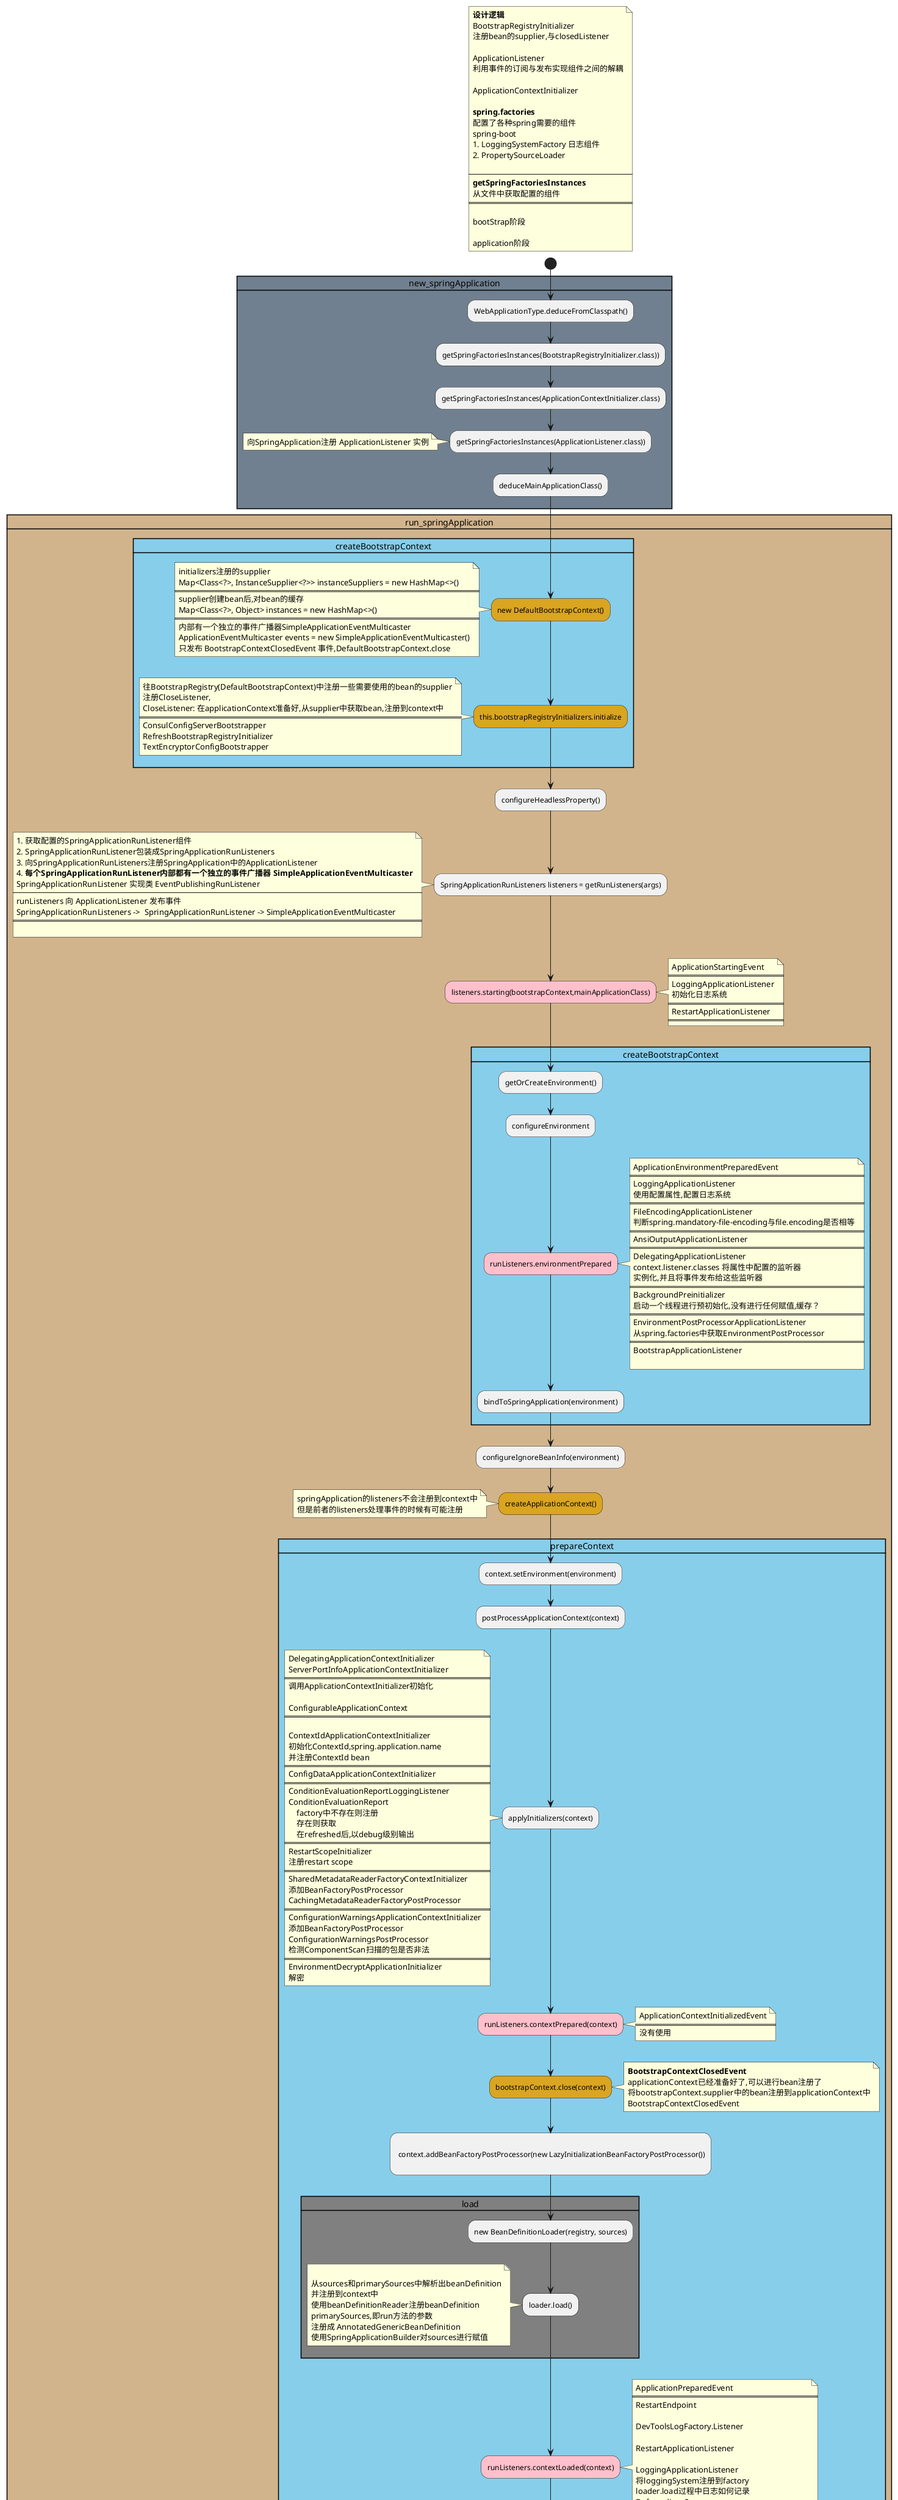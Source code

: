 @startuml
'https://plantuml.com/activity-diagram-beta

floating note
**设计逻辑**
BootstrapRegistryInitializer
注册bean的supplier,与closedListener

ApplicationListener
利用事件的订阅与发布实现组件之间的解耦

ApplicationContextInitializer

**spring.factories**
配置了各种spring需要的组件
spring-boot
#LoggingSystemFactory 日志组件
#PropertySourceLoader

----
**getSpringFactoriesInstances**
从文件中获取配置的组件
====

bootStrap阶段

application阶段
end note


start



card new_springApplication #SlateGray {

    :WebApplicationType.deduceFromClasspath();

    :getSpringFactoriesInstances(BootstrapRegistryInitializer.class));

    :getSpringFactoriesInstances(ApplicationContextInitializer.class);

    :getSpringFactoriesInstances(ApplicationListener.class));
    note
    向SpringApplication注册 ApplicationListener 实例
    end note

    :deduceMainApplicationClass();
}


card run_springApplication #tan {
    card createBootstrapContext #skyblue{
        #GoldenRod:new DefaultBootstrapContext();
        note
        initializers注册的supplier
        Map<Class<?>, InstanceSupplier<?>> instanceSuppliers = new HashMap<>()
        ====
        supplier创建bean后,对bean的缓存
        Map<Class<?>, Object> instances = new HashMap<>()
        ====
        内部有一个独立的事件广播器SimpleApplicationEventMulticaster
        ApplicationEventMulticaster events = new SimpleApplicationEventMulticaster()
        只发布 BootstrapContextClosedEvent 事件,DefaultBootstrapContext.close
        end note
        #GoldenRod:this.bootstrapRegistryInitializers.initialize;
        note
        往BootstrapRegistry(DefaultBootstrapContext)中注册一些需要使用的bean的supplier
        注册CloseListener,
        CloseListener: 在applicationContext准备好,从supplier中获取bean,注册到context中
        ====
        ConsulConfigServerBootstrapper
        RefreshBootstrapRegistryInitializer
        TextEncryptorConfigBootstrapper
        end note
    }

    :configureHeadlessProperty();

    :SpringApplicationRunListeners listeners = getRunListeners(args);
    note
    # 获取配置的SpringApplicationRunListener组件
    # SpringApplicationRunListener包装成SpringApplicationRunListeners
    # 向SpringApplicationRunListeners注册SpringApplication中的ApplicationListener
    # **每个SpringApplicationRunListener内部都有一个独立的事件广播器 SimpleApplicationEventMulticaster**
    SpringApplicationRunListener 实现类 EventPublishingRunListener
    ----
    runListeners 向 ApplicationListener 发布事件
    SpringApplicationRunListeners ->  SpringApplicationRunListener -> SimpleApplicationEventMulticaster
    ====

    end note

    #pink:listeners.starting(bootstrapContext,mainApplicationClass);
    note right
    ApplicationStartingEvent
    ====
    LoggingApplicationListener
    初始化日志系统
    ====
    RestartApplicationListener
    ====
    end note

    card createBootstrapContext #skyblue{
        :getOrCreateEnvironment();
        :configureEnvironment;
        #pink:runListeners.environmentPrepared;
        note right
        ApplicationEnvironmentPreparedEvent
        ====
        LoggingApplicationListener
        使用配置属性,配置日志系统
        ====
        FileEncodingApplicationListener
        判断spring.mandatory-file-encoding与file.encoding是否相等
        ====
        AnsiOutputApplicationListener
        ====
        DelegatingApplicationListener
        context.listener.classes 将属性中配置的监听器
        实例化,并且将事件发布给这些监听器
        ====
        BackgroundPreinitializer
        启动一个线程进行预初始化,没有进行任何赋值,缓存？
        ====
        EnvironmentPostProcessorApplicationListener
        从spring.factories中获取EnvironmentPostProcessor
        ====
        BootstrapApplicationListener

        end note
        :bindToSpringApplication(environment);
    }

    :configureIgnoreBeanInfo(environment);

    #GoldenRod:createApplicationContext();
    note
    springApplication的listeners不会注册到context中
    但是前者的listeners处理事件的时候有可能注册
    end note

    card prepareContext #skyblue{
        :context.setEnvironment(environment);
        :postProcessApplicationContext(context);
        :applyInitializers(context);
        note
        DelegatingApplicationContextInitializer
        ServerPortInfoApplicationContextInitializer
        ====
        调用ApplicationContextInitializer初始化

        ConfigurableApplicationContext
        ====

        ContextIdApplicationContextInitializer
        初始化ContextId,spring.application.name
        并注册ContextId bean
        ====
        ConfigDataApplicationContextInitializer
        ====
        ConditionEvaluationReportLoggingListener
        ConditionEvaluationReport
            factory中不存在则注册
            存在则获取
            在refreshed后,以debug级别输出
        ====
        RestartScopeInitializer
        注册restart scope
        ====
        SharedMetadataReaderFactoryContextInitializer
        添加BeanFactoryPostProcessor
        CachingMetadataReaderFactoryPostProcessor
        ====
        ConfigurationWarningsApplicationContextInitializer
        添加BeanFactoryPostProcessor
        ConfigurationWarningsPostProcessor
        检测ComponentScan扫描的包是否非法
        ====
        EnvironmentDecryptApplicationInitializer
        解密
        end note

        #pink:runListeners.contextPrepared(context);
        note right
        ApplicationContextInitializedEvent
        ====
        没有使用
        end note

        #GoldenRod:bootstrapContext.close(context);
        note right
        **BootstrapContextClosedEvent**
        applicationContext已经准备好了,可以进行bean注册了
        将bootstrapContext.supplier中的bean注册到applicationContext中
        BootstrapContextClosedEvent
        end note

        :
         context.addBeanFactoryPostProcessor(new LazyInitializationBeanFactoryPostProcessor())
        ;
        card load #gray {
            :new BeanDefinitionLoader(registry, sources);
            :loader.load();
            note

            从sources和primarySources中解析出beanDefinition
            并注册到context中
            使用beanDefinitionReader注册beanDefinition
            primarySources,即run方法的参数
            注册成 AnnotatedGenericBeanDefinition
            使用SpringApplicationBuilder对sources进行赋值
            end note
        }
        #pink:runListeners.contextLoaded(context);
        note right
        ApplicationPreparedEvent
        ====
        RestartEndpoint

        DevToolsLogFactory.Listener

        RestartApplicationListener

        LoggingApplicationListener
        将loggingSystem注册到factory
        loader.load过程中日志如何记录
        DeferredLog ?
        ====
        ConfigDataContextRefresher
        ====
        EnvironmentPostProcessorApplicationListener

        end note
    }
    #GoldenRod:refreshContext(context);
    note
    注册SpringApplicationShutdownHook
    调用applicationContext.refresh方法
    end note

    #pink:runListeners.started(context, timeTakenToStartup);
    note right
    **ApplicationStartedEvent**
    ====
    StartupTimeMetricsListener
    统计
    ====
    TomcatMetricsBinder

    ----
    **AvailabilityChangeEvent**
    略过
    ====

    end note

    :callRunners(context, applicationArguments);
    note
    调用以下2个runner,并且前面的优先调用
    ApplicationRunner.class
    CommandLineRunner.class
    end note

    #pink:runListeners.ready(context, timeTakenToReady);
    note right
    ApplicationReadyEvent
    ====
    StartupTimeMetricsListener
    ====
    ConditionEvaluationDeltaLoggingListener
    ====
    RefreshEventListener
    ====
    SpringApplicationAdminMXBeanRegistrar
    ====
    BackgroundPreinitializer
    ====
    RestartApplicationListener
    ====

    ----
    **AvailabilityChangeEvent**
    略过
    ====

    end note

}











stop

@enduml
